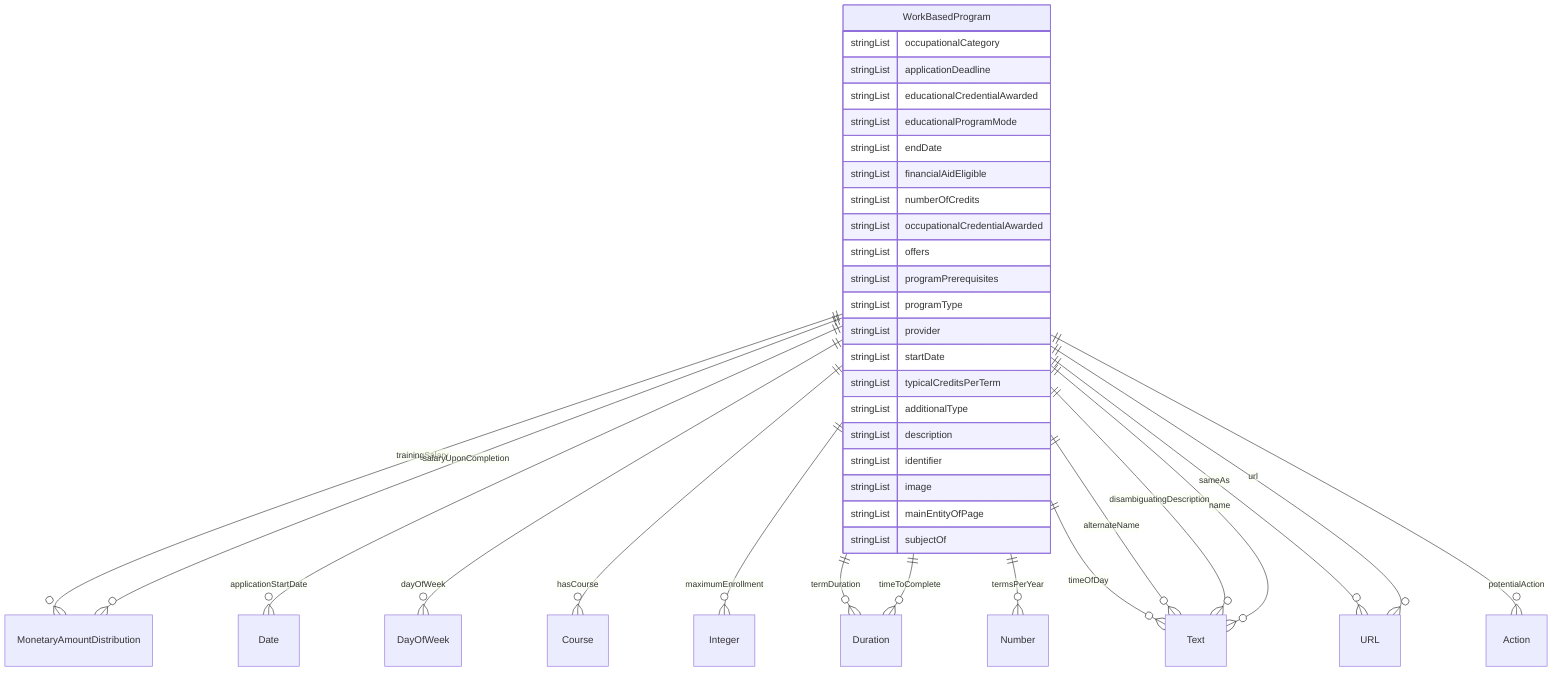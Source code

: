 erDiagram
WorkBasedProgram {
    stringList occupationalCategory  
    stringList applicationDeadline  
    stringList educationalCredentialAwarded  
    stringList educationalProgramMode  
    stringList endDate  
    stringList financialAidEligible  
    stringList numberOfCredits  
    stringList occupationalCredentialAwarded  
    stringList offers  
    stringList programPrerequisites  
    stringList programType  
    stringList provider  
    stringList startDate  
    stringList typicalCreditsPerTerm  
    stringList additionalType  
    stringList description  
    stringList identifier  
    stringList image  
    stringList mainEntityOfPage  
    stringList subjectOf  
}

WorkBasedProgram ||--}o MonetaryAmountDistribution : "trainingSalary"
WorkBasedProgram ||--}o Date : "applicationStartDate"
WorkBasedProgram ||--}o DayOfWeek : "dayOfWeek"
WorkBasedProgram ||--}o Course : "hasCourse"
WorkBasedProgram ||--}o Integer : "maximumEnrollment"
WorkBasedProgram ||--}o MonetaryAmountDistribution : "salaryUponCompletion"
WorkBasedProgram ||--}o Duration : "termDuration"
WorkBasedProgram ||--}o Number : "termsPerYear"
WorkBasedProgram ||--}o Text : "timeOfDay"
WorkBasedProgram ||--}o Duration : "timeToComplete"
WorkBasedProgram ||--}o Text : "alternateName"
WorkBasedProgram ||--}o Text : "disambiguatingDescription"
WorkBasedProgram ||--}o Text : "name"
WorkBasedProgram ||--}o URL : "sameAs"
WorkBasedProgram ||--}o Action : "potentialAction"
WorkBasedProgram ||--}o URL : "url"